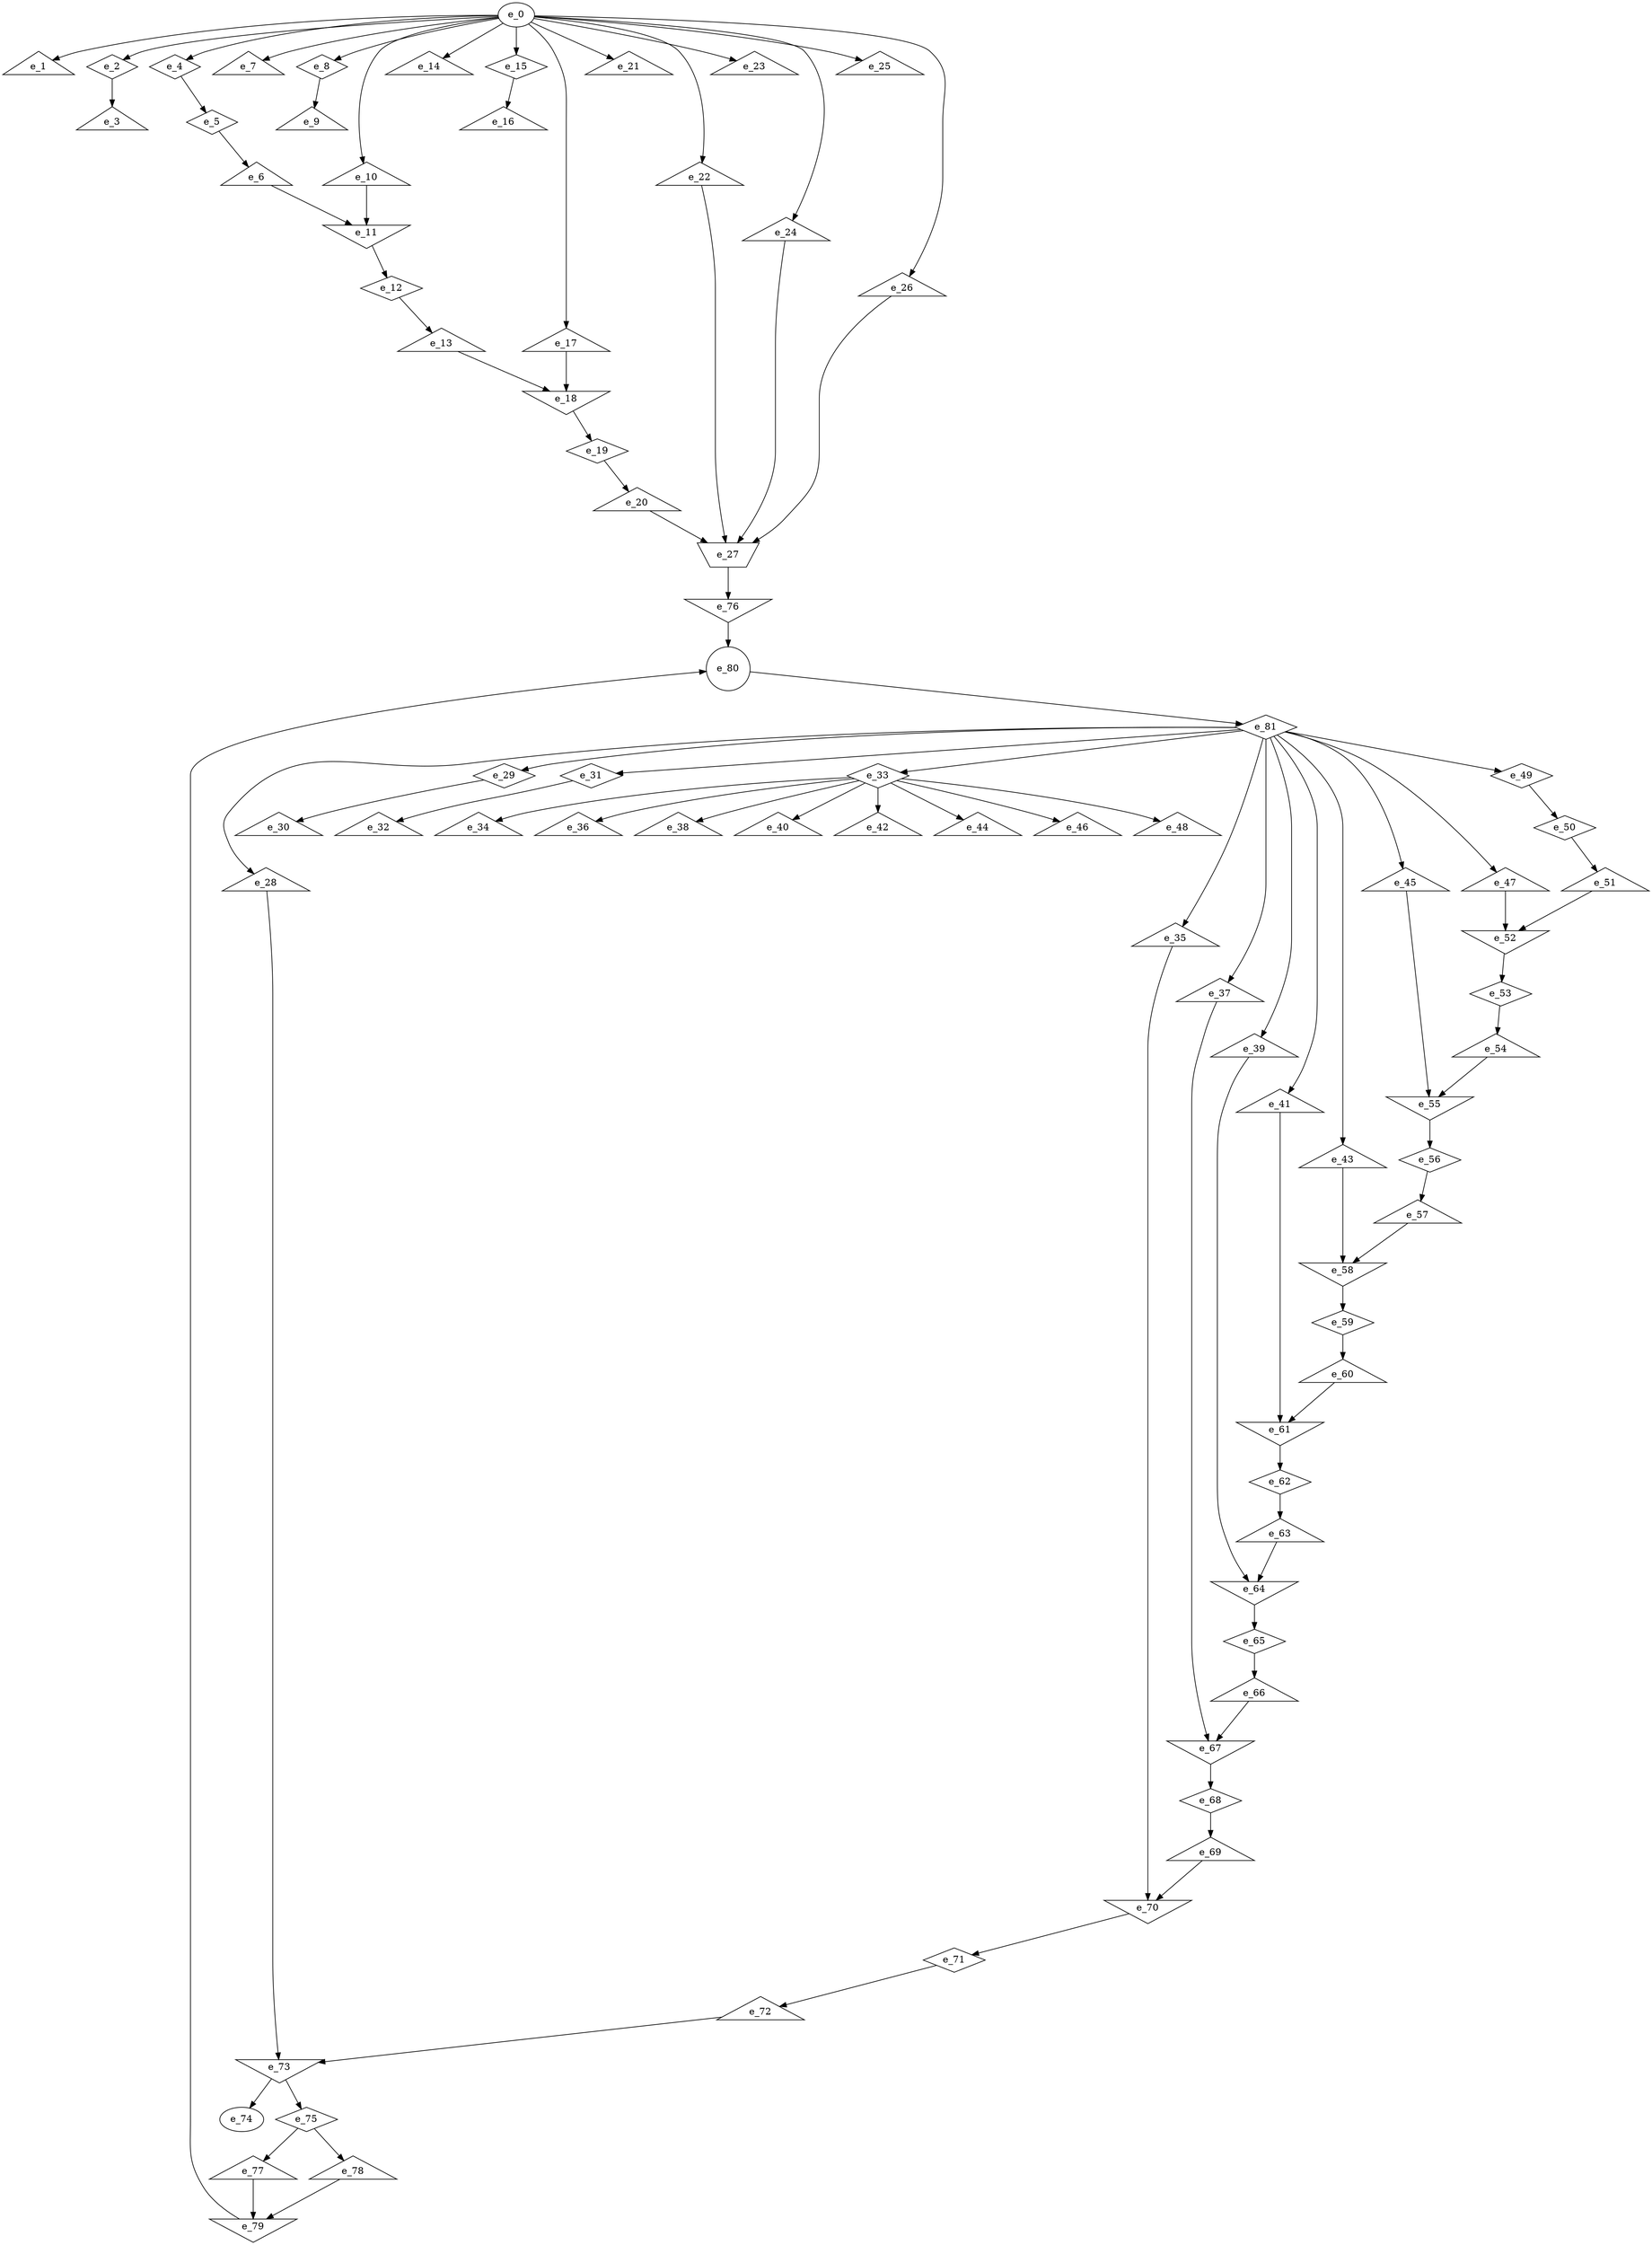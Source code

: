 digraph control_path {
  e_0: entry_node : n ;
  e_1 [shape = triangle];
  e_2 [shape = diamond];
  e_3 [shape = triangle];
  e_4 [shape = diamond];
  e_5 [shape = diamond];
  e_6 [shape = triangle];
  e_7 [shape = triangle];
  e_8 [shape = diamond];
  e_9 [shape = triangle];
  e_10 [shape = triangle];
  e_11 [shape = invtriangle];
  e_12 [shape = diamond];
  e_13 [shape = triangle];
  e_14 [shape = triangle];
  e_15 [shape = diamond];
  e_16 [shape = triangle];
  e_17 [shape = triangle];
  e_18 [shape = invtriangle];
  e_19 [shape = diamond];
  e_20 [shape = triangle];
  e_21 [shape = triangle];
  e_22 [shape = triangle];
  e_23 [shape = triangle];
  e_24 [shape = triangle];
  e_25 [shape = triangle];
  e_26 [shape = triangle];
  e_27 [shape = invtrapezium];
  e_28 [shape = triangle];
  e_29 [shape = diamond];
  e_30 [shape = triangle];
  e_31 [shape = diamond];
  e_32 [shape = triangle];
  e_33 [shape = diamond];
  e_34 [shape = triangle];
  e_35 [shape = triangle];
  e_36 [shape = triangle];
  e_37 [shape = triangle];
  e_38 [shape = triangle];
  e_39 [shape = triangle];
  e_40 [shape = triangle];
  e_41 [shape = triangle];
  e_42 [shape = triangle];
  e_43 [shape = triangle];
  e_44 [shape = triangle];
  e_45 [shape = triangle];
  e_46 [shape = triangle];
  e_47 [shape = triangle];
  e_48 [shape = triangle];
  e_49 [shape = diamond];
  e_50 [shape = diamond];
  e_51 [shape = triangle];
  e_52 [shape = invtriangle];
  e_53 [shape = diamond];
  e_54 [shape = triangle];
  e_55 [shape = invtriangle];
  e_56 [shape = diamond];
  e_57 [shape = triangle];
  e_58 [shape = invtriangle];
  e_59 [shape = diamond];
  e_60 [shape = triangle];
  e_61 [shape = invtriangle];
  e_62 [shape = diamond];
  e_63 [shape = triangle];
  e_64 [shape = invtriangle];
  e_65 [shape = diamond];
  e_66 [shape = triangle];
  e_67 [shape = invtriangle];
  e_68 [shape = diamond];
  e_69 [shape = triangle];
  e_70 [shape = invtriangle];
  e_71 [shape = diamond];
  e_72 [shape = triangle];
  e_73 [shape = invtriangle];
  e_74: exit_node : s ;
  e_75 [shape = diamond];
  e_76 [shape = invtriangle];
  e_77 [shape = triangle];
  e_78 [shape = triangle];
  e_79 [shape = invtriangle];
  e_80 [shape = circle];
  e_81 [shape = diamond];
  e_0 -> e_1;
  e_0 -> e_2;
  e_2 -> e_3;
  e_0 -> e_4;
  e_4 -> e_5;
  e_5 -> e_6;
  e_0 -> e_7;
  e_0 -> e_8;
  e_8 -> e_9;
  e_0 -> e_10;
  e_6 -> e_11;
  e_10 -> e_11;
  e_11 -> e_12;
  e_12 -> e_13;
  e_0 -> e_14;
  e_0 -> e_15;
  e_15 -> e_16;
  e_0 -> e_17;
  e_17 -> e_18;
  e_13 -> e_18;
  e_18 -> e_19;
  e_19 -> e_20;
  e_0 -> e_21;
  e_0 -> e_22;
  e_0 -> e_23;
  e_0 -> e_24;
  e_0 -> e_25;
  e_0 -> e_26;
  e_26 -> e_27;
  e_24 -> e_27;
  e_22 -> e_27;
  e_20 -> e_27;
  e_81 -> e_28;
  e_81 -> e_29;
  e_29 -> e_30;
  e_81 -> e_31;
  e_31 -> e_32;
  e_81 -> e_33;
  e_33 -> e_34;
  e_81 -> e_35;
  e_33 -> e_36;
  e_81 -> e_37;
  e_33 -> e_38;
  e_81 -> e_39;
  e_33 -> e_40;
  e_81 -> e_41;
  e_33 -> e_42;
  e_81 -> e_43;
  e_33 -> e_44;
  e_81 -> e_45;
  e_33 -> e_46;
  e_81 -> e_47;
  e_33 -> e_48;
  e_81 -> e_49;
  e_49 -> e_50;
  e_50 -> e_51;
  e_47 -> e_52;
  e_51 -> e_52;
  e_52 -> e_53;
  e_53 -> e_54;
  e_45 -> e_55;
  e_54 -> e_55;
  e_55 -> e_56;
  e_56 -> e_57;
  e_43 -> e_58;
  e_57 -> e_58;
  e_58 -> e_59;
  e_59 -> e_60;
  e_41 -> e_61;
  e_60 -> e_61;
  e_61 -> e_62;
  e_62 -> e_63;
  e_39 -> e_64;
  e_63 -> e_64;
  e_64 -> e_65;
  e_65 -> e_66;
  e_66 -> e_67;
  e_37 -> e_67;
  e_67 -> e_68;
  e_68 -> e_69;
  e_69 -> e_70;
  e_35 -> e_70;
  e_70 -> e_71;
  e_71 -> e_72;
  e_28 -> e_73;
  e_72 -> e_73;
  e_73 -> e_74;
  e_73 -> e_75;
  e_27 -> e_76;
  e_75 -> e_77;
  e_75 -> e_78;
  e_77 -> e_79;
  e_78 -> e_79;
  e_76 -> e_80;
  e_79 -> e_80;
  e_80 -> e_81;
}
